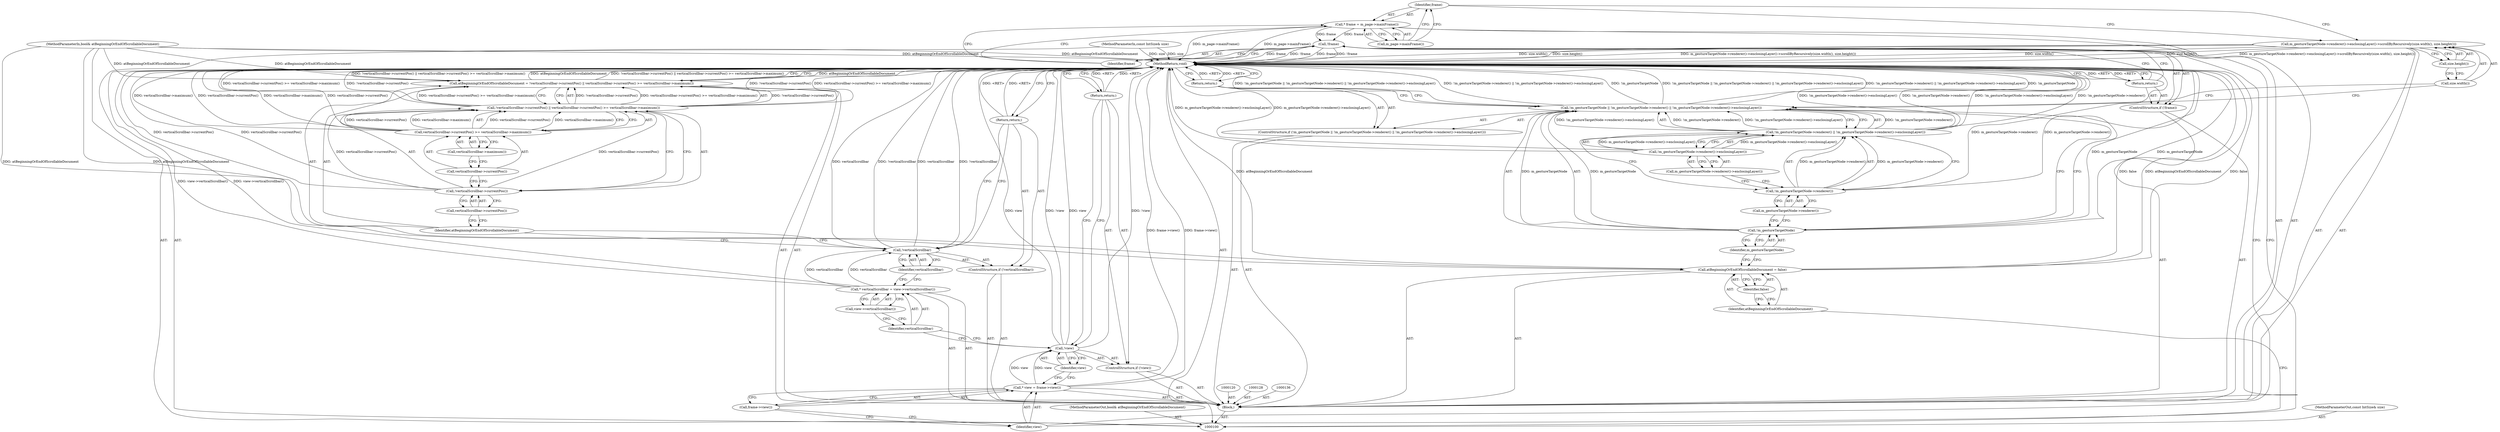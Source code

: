 digraph "0_Chrome_df831400bcb63db4259b5858281b1727ba972a2a_3" {
"1000122" [label="(Identifier,frame)"];
"1000123" [label="(Call,m_page->mainFrame())"];
"1000121" [label="(Call,* frame = m_page->mainFrame())"];
"1000124" [label="(ControlStructure,if (!frame))"];
"1000125" [label="(Call,!frame)"];
"1000126" [label="(Identifier,frame)"];
"1000127" [label="(Return,return;)"];
"1000129" [label="(Call,* view = frame->view())"];
"1000130" [label="(Identifier,view)"];
"1000131" [label="(Call,frame->view())"];
"1000132" [label="(ControlStructure,if (!view))"];
"1000133" [label="(Call,!view)"];
"1000134" [label="(Identifier,view)"];
"1000135" [label="(Return,return;)"];
"1000137" [label="(Call,* verticalScrollbar = view->verticalScrollbar())"];
"1000138" [label="(Identifier,verticalScrollbar)"];
"1000139" [label="(Call,view->verticalScrollbar())"];
"1000152" [label="(MethodReturn,void)"];
"1000101" [label="(MethodParameterIn,const IntSize& size)"];
"1000212" [label="(MethodParameterOut,const IntSize& size)"];
"1000102" [label="(MethodParameterIn,bool& atBeginningOrEndOfScrollableDocument)"];
"1000213" [label="(MethodParameterOut,bool& atBeginningOrEndOfScrollableDocument)"];
"1000140" [label="(ControlStructure,if (!verticalScrollbar))"];
"1000141" [label="(Call,!verticalScrollbar)"];
"1000142" [label="(Identifier,verticalScrollbar)"];
"1000143" [label="(Return,return;)"];
"1000151" [label="(Call,verticalScrollbar->maximum())"];
"1000144" [label="(Call,atBeginningOrEndOfScrollableDocument = !verticalScrollbar->currentPos() || verticalScrollbar->currentPos() >= verticalScrollbar->maximum())"];
"1000145" [label="(Identifier,atBeginningOrEndOfScrollableDocument)"];
"1000146" [label="(Call,!verticalScrollbar->currentPos() || verticalScrollbar->currentPos() >= verticalScrollbar->maximum())"];
"1000147" [label="(Call,!verticalScrollbar->currentPos())"];
"1000148" [label="(Call,verticalScrollbar->currentPos())"];
"1000149" [label="(Call,verticalScrollbar->currentPos() >= verticalScrollbar->maximum())"];
"1000150" [label="(Call,verticalScrollbar->currentPos())"];
"1000103" [label="(Block,)"];
"1000104" [label="(Call,atBeginningOrEndOfScrollableDocument = false)"];
"1000105" [label="(Identifier,atBeginningOrEndOfScrollableDocument)"];
"1000106" [label="(Identifier,false)"];
"1000110" [label="(Identifier,m_gestureTargetNode)"];
"1000111" [label="(Call,!m_gestureTargetNode->renderer() || !m_gestureTargetNode->renderer()->enclosingLayer())"];
"1000112" [label="(Call,!m_gestureTargetNode->renderer())"];
"1000113" [label="(Call,m_gestureTargetNode->renderer())"];
"1000107" [label="(ControlStructure,if (!m_gestureTargetNode || !m_gestureTargetNode->renderer() || !m_gestureTargetNode->renderer()->enclosingLayer()))"];
"1000114" [label="(Call,!m_gestureTargetNode->renderer()->enclosingLayer())"];
"1000115" [label="(Call,m_gestureTargetNode->renderer()->enclosingLayer())"];
"1000108" [label="(Call,!m_gestureTargetNode || !m_gestureTargetNode->renderer() || !m_gestureTargetNode->renderer()->enclosingLayer())"];
"1000109" [label="(Call,!m_gestureTargetNode)"];
"1000116" [label="(Return,return;)"];
"1000117" [label="(Call,m_gestureTargetNode->renderer()->enclosingLayer()->scrollByRecursively(size.width(), size.height()))"];
"1000118" [label="(Call,size.width())"];
"1000119" [label="(Call,size.height())"];
"1000122" -> "1000121"  [label="AST: "];
"1000122" -> "1000117"  [label="CFG: "];
"1000123" -> "1000122"  [label="CFG: "];
"1000123" -> "1000121"  [label="AST: "];
"1000123" -> "1000122"  [label="CFG: "];
"1000121" -> "1000123"  [label="CFG: "];
"1000121" -> "1000103"  [label="AST: "];
"1000121" -> "1000123"  [label="CFG: "];
"1000122" -> "1000121"  [label="AST: "];
"1000123" -> "1000121"  [label="AST: "];
"1000126" -> "1000121"  [label="CFG: "];
"1000121" -> "1000152"  [label="DDG: m_page->mainFrame()"];
"1000121" -> "1000125"  [label="DDG: frame"];
"1000124" -> "1000103"  [label="AST: "];
"1000125" -> "1000124"  [label="AST: "];
"1000127" -> "1000124"  [label="AST: "];
"1000125" -> "1000124"  [label="AST: "];
"1000125" -> "1000126"  [label="CFG: "];
"1000126" -> "1000125"  [label="AST: "];
"1000127" -> "1000125"  [label="CFG: "];
"1000130" -> "1000125"  [label="CFG: "];
"1000125" -> "1000152"  [label="DDG: frame"];
"1000125" -> "1000152"  [label="DDG: !frame"];
"1000121" -> "1000125"  [label="DDG: frame"];
"1000126" -> "1000125"  [label="AST: "];
"1000126" -> "1000121"  [label="CFG: "];
"1000125" -> "1000126"  [label="CFG: "];
"1000127" -> "1000124"  [label="AST: "];
"1000127" -> "1000125"  [label="CFG: "];
"1000152" -> "1000127"  [label="CFG: "];
"1000127" -> "1000152"  [label="DDG: <RET>"];
"1000129" -> "1000103"  [label="AST: "];
"1000129" -> "1000131"  [label="CFG: "];
"1000130" -> "1000129"  [label="AST: "];
"1000131" -> "1000129"  [label="AST: "];
"1000134" -> "1000129"  [label="CFG: "];
"1000129" -> "1000152"  [label="DDG: frame->view()"];
"1000129" -> "1000133"  [label="DDG: view"];
"1000130" -> "1000129"  [label="AST: "];
"1000130" -> "1000125"  [label="CFG: "];
"1000131" -> "1000130"  [label="CFG: "];
"1000131" -> "1000129"  [label="AST: "];
"1000131" -> "1000130"  [label="CFG: "];
"1000129" -> "1000131"  [label="CFG: "];
"1000132" -> "1000103"  [label="AST: "];
"1000133" -> "1000132"  [label="AST: "];
"1000135" -> "1000132"  [label="AST: "];
"1000133" -> "1000132"  [label="AST: "];
"1000133" -> "1000134"  [label="CFG: "];
"1000134" -> "1000133"  [label="AST: "];
"1000135" -> "1000133"  [label="CFG: "];
"1000138" -> "1000133"  [label="CFG: "];
"1000133" -> "1000152"  [label="DDG: view"];
"1000133" -> "1000152"  [label="DDG: !view"];
"1000129" -> "1000133"  [label="DDG: view"];
"1000134" -> "1000133"  [label="AST: "];
"1000134" -> "1000129"  [label="CFG: "];
"1000133" -> "1000134"  [label="CFG: "];
"1000135" -> "1000132"  [label="AST: "];
"1000135" -> "1000133"  [label="CFG: "];
"1000152" -> "1000135"  [label="CFG: "];
"1000135" -> "1000152"  [label="DDG: <RET>"];
"1000137" -> "1000103"  [label="AST: "];
"1000137" -> "1000139"  [label="CFG: "];
"1000138" -> "1000137"  [label="AST: "];
"1000139" -> "1000137"  [label="AST: "];
"1000142" -> "1000137"  [label="CFG: "];
"1000137" -> "1000152"  [label="DDG: view->verticalScrollbar()"];
"1000137" -> "1000141"  [label="DDG: verticalScrollbar"];
"1000138" -> "1000137"  [label="AST: "];
"1000138" -> "1000133"  [label="CFG: "];
"1000139" -> "1000138"  [label="CFG: "];
"1000139" -> "1000137"  [label="AST: "];
"1000139" -> "1000138"  [label="CFG: "];
"1000137" -> "1000139"  [label="CFG: "];
"1000152" -> "1000100"  [label="AST: "];
"1000152" -> "1000116"  [label="CFG: "];
"1000152" -> "1000127"  [label="CFG: "];
"1000152" -> "1000135"  [label="CFG: "];
"1000152" -> "1000143"  [label="CFG: "];
"1000152" -> "1000144"  [label="CFG: "];
"1000117" -> "1000152"  [label="DDG: m_gestureTargetNode->renderer()->enclosingLayer()->scrollByRecursively(size.width(), size.height())"];
"1000117" -> "1000152"  [label="DDG: size.width()"];
"1000117" -> "1000152"  [label="DDG: size.height()"];
"1000125" -> "1000152"  [label="DDG: frame"];
"1000125" -> "1000152"  [label="DDG: !frame"];
"1000141" -> "1000152"  [label="DDG: verticalScrollbar"];
"1000141" -> "1000152"  [label="DDG: !verticalScrollbar"];
"1000108" -> "1000152"  [label="DDG: !m_gestureTargetNode || !m_gestureTargetNode->renderer() || !m_gestureTargetNode->renderer()->enclosingLayer()"];
"1000108" -> "1000152"  [label="DDG: !m_gestureTargetNode->renderer() || !m_gestureTargetNode->renderer()->enclosingLayer()"];
"1000108" -> "1000152"  [label="DDG: !m_gestureTargetNode"];
"1000149" -> "1000152"  [label="DDG: verticalScrollbar->maximum()"];
"1000149" -> "1000152"  [label="DDG: verticalScrollbar->currentPos()"];
"1000104" -> "1000152"  [label="DDG: atBeginningOrEndOfScrollableDocument"];
"1000104" -> "1000152"  [label="DDG: false"];
"1000111" -> "1000152"  [label="DDG: !m_gestureTargetNode->renderer()->enclosingLayer()"];
"1000111" -> "1000152"  [label="DDG: !m_gestureTargetNode->renderer()"];
"1000144" -> "1000152"  [label="DDG: atBeginningOrEndOfScrollableDocument"];
"1000144" -> "1000152"  [label="DDG: !verticalScrollbar->currentPos() || verticalScrollbar->currentPos() >= verticalScrollbar->maximum()"];
"1000129" -> "1000152"  [label="DDG: frame->view()"];
"1000121" -> "1000152"  [label="DDG: m_page->mainFrame()"];
"1000137" -> "1000152"  [label="DDG: view->verticalScrollbar()"];
"1000133" -> "1000152"  [label="DDG: view"];
"1000133" -> "1000152"  [label="DDG: !view"];
"1000114" -> "1000152"  [label="DDG: m_gestureTargetNode->renderer()->enclosingLayer()"];
"1000146" -> "1000152"  [label="DDG: verticalScrollbar->currentPos() >= verticalScrollbar->maximum()"];
"1000146" -> "1000152"  [label="DDG: !verticalScrollbar->currentPos()"];
"1000147" -> "1000152"  [label="DDG: verticalScrollbar->currentPos()"];
"1000102" -> "1000152"  [label="DDG: atBeginningOrEndOfScrollableDocument"];
"1000112" -> "1000152"  [label="DDG: m_gestureTargetNode->renderer()"];
"1000101" -> "1000152"  [label="DDG: size"];
"1000109" -> "1000152"  [label="DDG: m_gestureTargetNode"];
"1000135" -> "1000152"  [label="DDG: <RET>"];
"1000127" -> "1000152"  [label="DDG: <RET>"];
"1000116" -> "1000152"  [label="DDG: <RET>"];
"1000143" -> "1000152"  [label="DDG: <RET>"];
"1000101" -> "1000100"  [label="AST: "];
"1000101" -> "1000152"  [label="DDG: size"];
"1000212" -> "1000100"  [label="AST: "];
"1000102" -> "1000100"  [label="AST: "];
"1000102" -> "1000152"  [label="DDG: atBeginningOrEndOfScrollableDocument"];
"1000102" -> "1000104"  [label="DDG: atBeginningOrEndOfScrollableDocument"];
"1000102" -> "1000144"  [label="DDG: atBeginningOrEndOfScrollableDocument"];
"1000213" -> "1000100"  [label="AST: "];
"1000140" -> "1000103"  [label="AST: "];
"1000141" -> "1000140"  [label="AST: "];
"1000143" -> "1000140"  [label="AST: "];
"1000141" -> "1000140"  [label="AST: "];
"1000141" -> "1000142"  [label="CFG: "];
"1000142" -> "1000141"  [label="AST: "];
"1000143" -> "1000141"  [label="CFG: "];
"1000145" -> "1000141"  [label="CFG: "];
"1000141" -> "1000152"  [label="DDG: verticalScrollbar"];
"1000141" -> "1000152"  [label="DDG: !verticalScrollbar"];
"1000137" -> "1000141"  [label="DDG: verticalScrollbar"];
"1000142" -> "1000141"  [label="AST: "];
"1000142" -> "1000137"  [label="CFG: "];
"1000141" -> "1000142"  [label="CFG: "];
"1000143" -> "1000140"  [label="AST: "];
"1000143" -> "1000141"  [label="CFG: "];
"1000152" -> "1000143"  [label="CFG: "];
"1000143" -> "1000152"  [label="DDG: <RET>"];
"1000151" -> "1000149"  [label="AST: "];
"1000151" -> "1000150"  [label="CFG: "];
"1000149" -> "1000151"  [label="CFG: "];
"1000144" -> "1000103"  [label="AST: "];
"1000144" -> "1000146"  [label="CFG: "];
"1000145" -> "1000144"  [label="AST: "];
"1000146" -> "1000144"  [label="AST: "];
"1000152" -> "1000144"  [label="CFG: "];
"1000144" -> "1000152"  [label="DDG: atBeginningOrEndOfScrollableDocument"];
"1000144" -> "1000152"  [label="DDG: !verticalScrollbar->currentPos() || verticalScrollbar->currentPos() >= verticalScrollbar->maximum()"];
"1000146" -> "1000144"  [label="DDG: !verticalScrollbar->currentPos()"];
"1000146" -> "1000144"  [label="DDG: verticalScrollbar->currentPos() >= verticalScrollbar->maximum()"];
"1000102" -> "1000144"  [label="DDG: atBeginningOrEndOfScrollableDocument"];
"1000145" -> "1000144"  [label="AST: "];
"1000145" -> "1000141"  [label="CFG: "];
"1000148" -> "1000145"  [label="CFG: "];
"1000146" -> "1000144"  [label="AST: "];
"1000146" -> "1000147"  [label="CFG: "];
"1000146" -> "1000149"  [label="CFG: "];
"1000147" -> "1000146"  [label="AST: "];
"1000149" -> "1000146"  [label="AST: "];
"1000144" -> "1000146"  [label="CFG: "];
"1000146" -> "1000152"  [label="DDG: verticalScrollbar->currentPos() >= verticalScrollbar->maximum()"];
"1000146" -> "1000152"  [label="DDG: !verticalScrollbar->currentPos()"];
"1000146" -> "1000144"  [label="DDG: !verticalScrollbar->currentPos()"];
"1000146" -> "1000144"  [label="DDG: verticalScrollbar->currentPos() >= verticalScrollbar->maximum()"];
"1000147" -> "1000146"  [label="DDG: verticalScrollbar->currentPos()"];
"1000149" -> "1000146"  [label="DDG: verticalScrollbar->currentPos()"];
"1000149" -> "1000146"  [label="DDG: verticalScrollbar->maximum()"];
"1000147" -> "1000146"  [label="AST: "];
"1000147" -> "1000148"  [label="CFG: "];
"1000148" -> "1000147"  [label="AST: "];
"1000150" -> "1000147"  [label="CFG: "];
"1000146" -> "1000147"  [label="CFG: "];
"1000147" -> "1000152"  [label="DDG: verticalScrollbar->currentPos()"];
"1000147" -> "1000146"  [label="DDG: verticalScrollbar->currentPos()"];
"1000148" -> "1000147"  [label="AST: "];
"1000148" -> "1000145"  [label="CFG: "];
"1000147" -> "1000148"  [label="CFG: "];
"1000149" -> "1000146"  [label="AST: "];
"1000149" -> "1000151"  [label="CFG: "];
"1000150" -> "1000149"  [label="AST: "];
"1000151" -> "1000149"  [label="AST: "];
"1000146" -> "1000149"  [label="CFG: "];
"1000149" -> "1000152"  [label="DDG: verticalScrollbar->maximum()"];
"1000149" -> "1000152"  [label="DDG: verticalScrollbar->currentPos()"];
"1000149" -> "1000146"  [label="DDG: verticalScrollbar->currentPos()"];
"1000149" -> "1000146"  [label="DDG: verticalScrollbar->maximum()"];
"1000150" -> "1000149"  [label="AST: "];
"1000150" -> "1000147"  [label="CFG: "];
"1000151" -> "1000150"  [label="CFG: "];
"1000103" -> "1000100"  [label="AST: "];
"1000104" -> "1000103"  [label="AST: "];
"1000107" -> "1000103"  [label="AST: "];
"1000117" -> "1000103"  [label="AST: "];
"1000120" -> "1000103"  [label="AST: "];
"1000121" -> "1000103"  [label="AST: "];
"1000124" -> "1000103"  [label="AST: "];
"1000128" -> "1000103"  [label="AST: "];
"1000129" -> "1000103"  [label="AST: "];
"1000132" -> "1000103"  [label="AST: "];
"1000136" -> "1000103"  [label="AST: "];
"1000137" -> "1000103"  [label="AST: "];
"1000140" -> "1000103"  [label="AST: "];
"1000144" -> "1000103"  [label="AST: "];
"1000104" -> "1000103"  [label="AST: "];
"1000104" -> "1000106"  [label="CFG: "];
"1000105" -> "1000104"  [label="AST: "];
"1000106" -> "1000104"  [label="AST: "];
"1000110" -> "1000104"  [label="CFG: "];
"1000104" -> "1000152"  [label="DDG: atBeginningOrEndOfScrollableDocument"];
"1000104" -> "1000152"  [label="DDG: false"];
"1000102" -> "1000104"  [label="DDG: atBeginningOrEndOfScrollableDocument"];
"1000105" -> "1000104"  [label="AST: "];
"1000105" -> "1000100"  [label="CFG: "];
"1000106" -> "1000105"  [label="CFG: "];
"1000106" -> "1000104"  [label="AST: "];
"1000106" -> "1000105"  [label="CFG: "];
"1000104" -> "1000106"  [label="CFG: "];
"1000110" -> "1000109"  [label="AST: "];
"1000110" -> "1000104"  [label="CFG: "];
"1000109" -> "1000110"  [label="CFG: "];
"1000111" -> "1000108"  [label="AST: "];
"1000111" -> "1000112"  [label="CFG: "];
"1000111" -> "1000114"  [label="CFG: "];
"1000112" -> "1000111"  [label="AST: "];
"1000114" -> "1000111"  [label="AST: "];
"1000108" -> "1000111"  [label="CFG: "];
"1000111" -> "1000152"  [label="DDG: !m_gestureTargetNode->renderer()->enclosingLayer()"];
"1000111" -> "1000152"  [label="DDG: !m_gestureTargetNode->renderer()"];
"1000111" -> "1000108"  [label="DDG: !m_gestureTargetNode->renderer()"];
"1000111" -> "1000108"  [label="DDG: !m_gestureTargetNode->renderer()->enclosingLayer()"];
"1000112" -> "1000111"  [label="DDG: m_gestureTargetNode->renderer()"];
"1000114" -> "1000111"  [label="DDG: m_gestureTargetNode->renderer()->enclosingLayer()"];
"1000112" -> "1000111"  [label="AST: "];
"1000112" -> "1000113"  [label="CFG: "];
"1000113" -> "1000112"  [label="AST: "];
"1000115" -> "1000112"  [label="CFG: "];
"1000111" -> "1000112"  [label="CFG: "];
"1000112" -> "1000152"  [label="DDG: m_gestureTargetNode->renderer()"];
"1000112" -> "1000111"  [label="DDG: m_gestureTargetNode->renderer()"];
"1000113" -> "1000112"  [label="AST: "];
"1000113" -> "1000109"  [label="CFG: "];
"1000112" -> "1000113"  [label="CFG: "];
"1000107" -> "1000103"  [label="AST: "];
"1000108" -> "1000107"  [label="AST: "];
"1000116" -> "1000107"  [label="AST: "];
"1000114" -> "1000111"  [label="AST: "];
"1000114" -> "1000115"  [label="CFG: "];
"1000115" -> "1000114"  [label="AST: "];
"1000111" -> "1000114"  [label="CFG: "];
"1000114" -> "1000152"  [label="DDG: m_gestureTargetNode->renderer()->enclosingLayer()"];
"1000114" -> "1000111"  [label="DDG: m_gestureTargetNode->renderer()->enclosingLayer()"];
"1000115" -> "1000114"  [label="AST: "];
"1000115" -> "1000112"  [label="CFG: "];
"1000114" -> "1000115"  [label="CFG: "];
"1000108" -> "1000107"  [label="AST: "];
"1000108" -> "1000109"  [label="CFG: "];
"1000108" -> "1000111"  [label="CFG: "];
"1000109" -> "1000108"  [label="AST: "];
"1000111" -> "1000108"  [label="AST: "];
"1000116" -> "1000108"  [label="CFG: "];
"1000118" -> "1000108"  [label="CFG: "];
"1000108" -> "1000152"  [label="DDG: !m_gestureTargetNode || !m_gestureTargetNode->renderer() || !m_gestureTargetNode->renderer()->enclosingLayer()"];
"1000108" -> "1000152"  [label="DDG: !m_gestureTargetNode->renderer() || !m_gestureTargetNode->renderer()->enclosingLayer()"];
"1000108" -> "1000152"  [label="DDG: !m_gestureTargetNode"];
"1000109" -> "1000108"  [label="DDG: m_gestureTargetNode"];
"1000111" -> "1000108"  [label="DDG: !m_gestureTargetNode->renderer()"];
"1000111" -> "1000108"  [label="DDG: !m_gestureTargetNode->renderer()->enclosingLayer()"];
"1000109" -> "1000108"  [label="AST: "];
"1000109" -> "1000110"  [label="CFG: "];
"1000110" -> "1000109"  [label="AST: "];
"1000113" -> "1000109"  [label="CFG: "];
"1000108" -> "1000109"  [label="CFG: "];
"1000109" -> "1000152"  [label="DDG: m_gestureTargetNode"];
"1000109" -> "1000108"  [label="DDG: m_gestureTargetNode"];
"1000116" -> "1000107"  [label="AST: "];
"1000116" -> "1000108"  [label="CFG: "];
"1000152" -> "1000116"  [label="CFG: "];
"1000116" -> "1000152"  [label="DDG: <RET>"];
"1000117" -> "1000103"  [label="AST: "];
"1000117" -> "1000119"  [label="CFG: "];
"1000118" -> "1000117"  [label="AST: "];
"1000119" -> "1000117"  [label="AST: "];
"1000122" -> "1000117"  [label="CFG: "];
"1000117" -> "1000152"  [label="DDG: m_gestureTargetNode->renderer()->enclosingLayer()->scrollByRecursively(size.width(), size.height())"];
"1000117" -> "1000152"  [label="DDG: size.width()"];
"1000117" -> "1000152"  [label="DDG: size.height()"];
"1000118" -> "1000117"  [label="AST: "];
"1000118" -> "1000108"  [label="CFG: "];
"1000119" -> "1000118"  [label="CFG: "];
"1000119" -> "1000117"  [label="AST: "];
"1000119" -> "1000118"  [label="CFG: "];
"1000117" -> "1000119"  [label="CFG: "];
}
